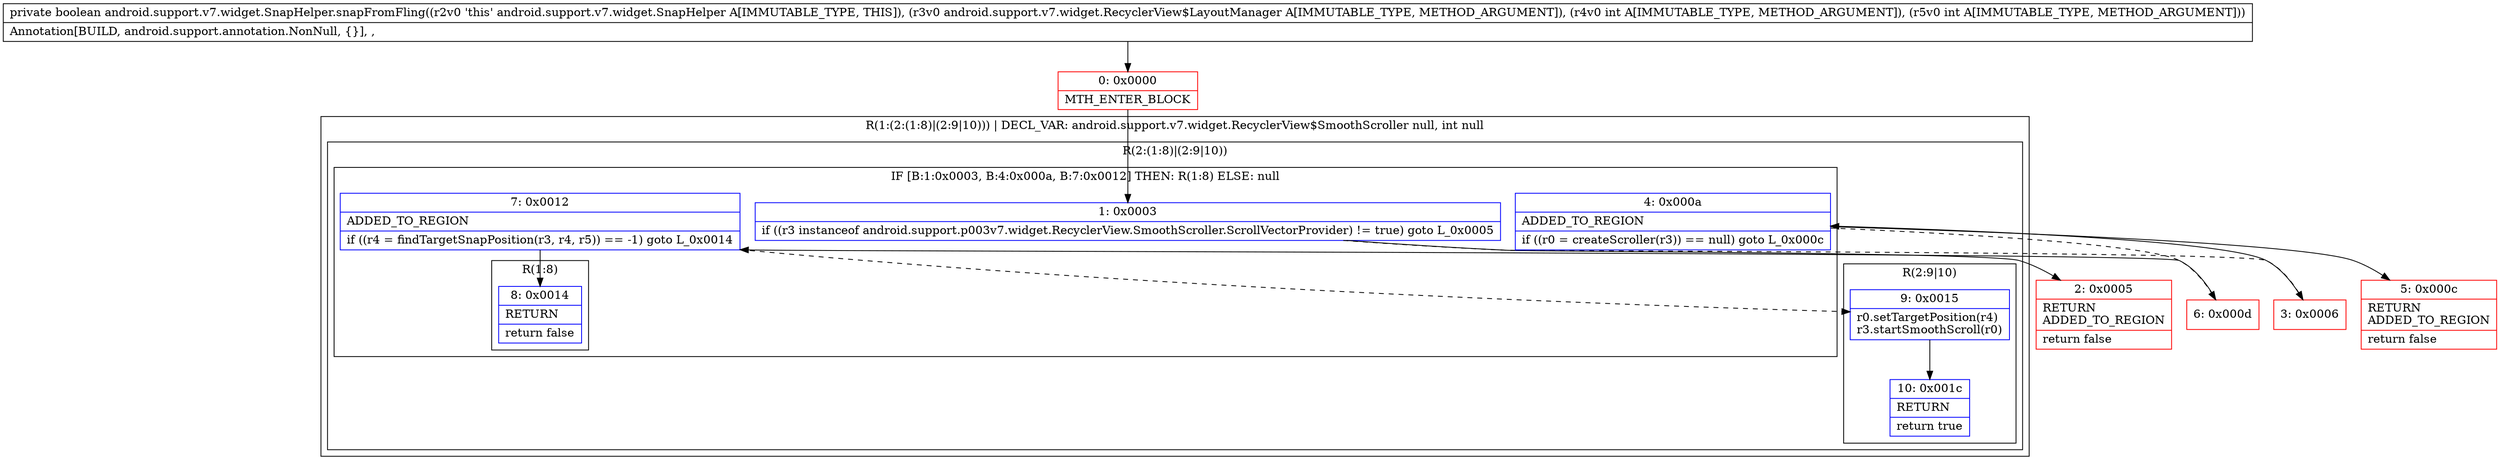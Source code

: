 digraph "CFG forandroid.support.v7.widget.SnapHelper.snapFromFling(Landroid\/support\/v7\/widget\/RecyclerView$LayoutManager;II)Z" {
subgraph cluster_Region_1574007619 {
label = "R(1:(2:(1:8)|(2:9|10))) | DECL_VAR: android.support.v7.widget.RecyclerView$SmoothScroller null, int null\l";
node [shape=record,color=blue];
subgraph cluster_Region_967709421 {
label = "R(2:(1:8)|(2:9|10))";
node [shape=record,color=blue];
subgraph cluster_IfRegion_708188728 {
label = "IF [B:1:0x0003, B:4:0x000a, B:7:0x0012] THEN: R(1:8) ELSE: null";
node [shape=record,color=blue];
Node_1 [shape=record,label="{1\:\ 0x0003|if ((r3 instanceof android.support.p003v7.widget.RecyclerView.SmoothScroller.ScrollVectorProvider) != true) goto L_0x0005\l}"];
Node_4 [shape=record,label="{4\:\ 0x000a|ADDED_TO_REGION\l|if ((r0 = createScroller(r3)) == null) goto L_0x000c\l}"];
Node_7 [shape=record,label="{7\:\ 0x0012|ADDED_TO_REGION\l|if ((r4 = findTargetSnapPosition(r3, r4, r5)) == \-1) goto L_0x0014\l}"];
subgraph cluster_Region_1045646065 {
label = "R(1:8)";
node [shape=record,color=blue];
Node_8 [shape=record,label="{8\:\ 0x0014|RETURN\l|return false\l}"];
}
}
subgraph cluster_Region_1758358803 {
label = "R(2:9|10)";
node [shape=record,color=blue];
Node_9 [shape=record,label="{9\:\ 0x0015|r0.setTargetPosition(r4)\lr3.startSmoothScroll(r0)\l}"];
Node_10 [shape=record,label="{10\:\ 0x001c|RETURN\l|return true\l}"];
}
}
}
Node_0 [shape=record,color=red,label="{0\:\ 0x0000|MTH_ENTER_BLOCK\l}"];
Node_2 [shape=record,color=red,label="{2\:\ 0x0005|RETURN\lADDED_TO_REGION\l|return false\l}"];
Node_3 [shape=record,color=red,label="{3\:\ 0x0006}"];
Node_5 [shape=record,color=red,label="{5\:\ 0x000c|RETURN\lADDED_TO_REGION\l|return false\l}"];
Node_6 [shape=record,color=red,label="{6\:\ 0x000d}"];
MethodNode[shape=record,label="{private boolean android.support.v7.widget.SnapHelper.snapFromFling((r2v0 'this' android.support.v7.widget.SnapHelper A[IMMUTABLE_TYPE, THIS]), (r3v0 android.support.v7.widget.RecyclerView$LayoutManager A[IMMUTABLE_TYPE, METHOD_ARGUMENT]), (r4v0 int A[IMMUTABLE_TYPE, METHOD_ARGUMENT]), (r5v0 int A[IMMUTABLE_TYPE, METHOD_ARGUMENT]))  | Annotation[BUILD, android.support.annotation.NonNull, \{\}], , \l}"];
MethodNode -> Node_0;
Node_1 -> Node_2;
Node_1 -> Node_3[style=dashed];
Node_4 -> Node_5;
Node_4 -> Node_6[style=dashed];
Node_7 -> Node_8;
Node_7 -> Node_9[style=dashed];
Node_9 -> Node_10;
Node_0 -> Node_1;
Node_3 -> Node_4;
Node_6 -> Node_7;
}

